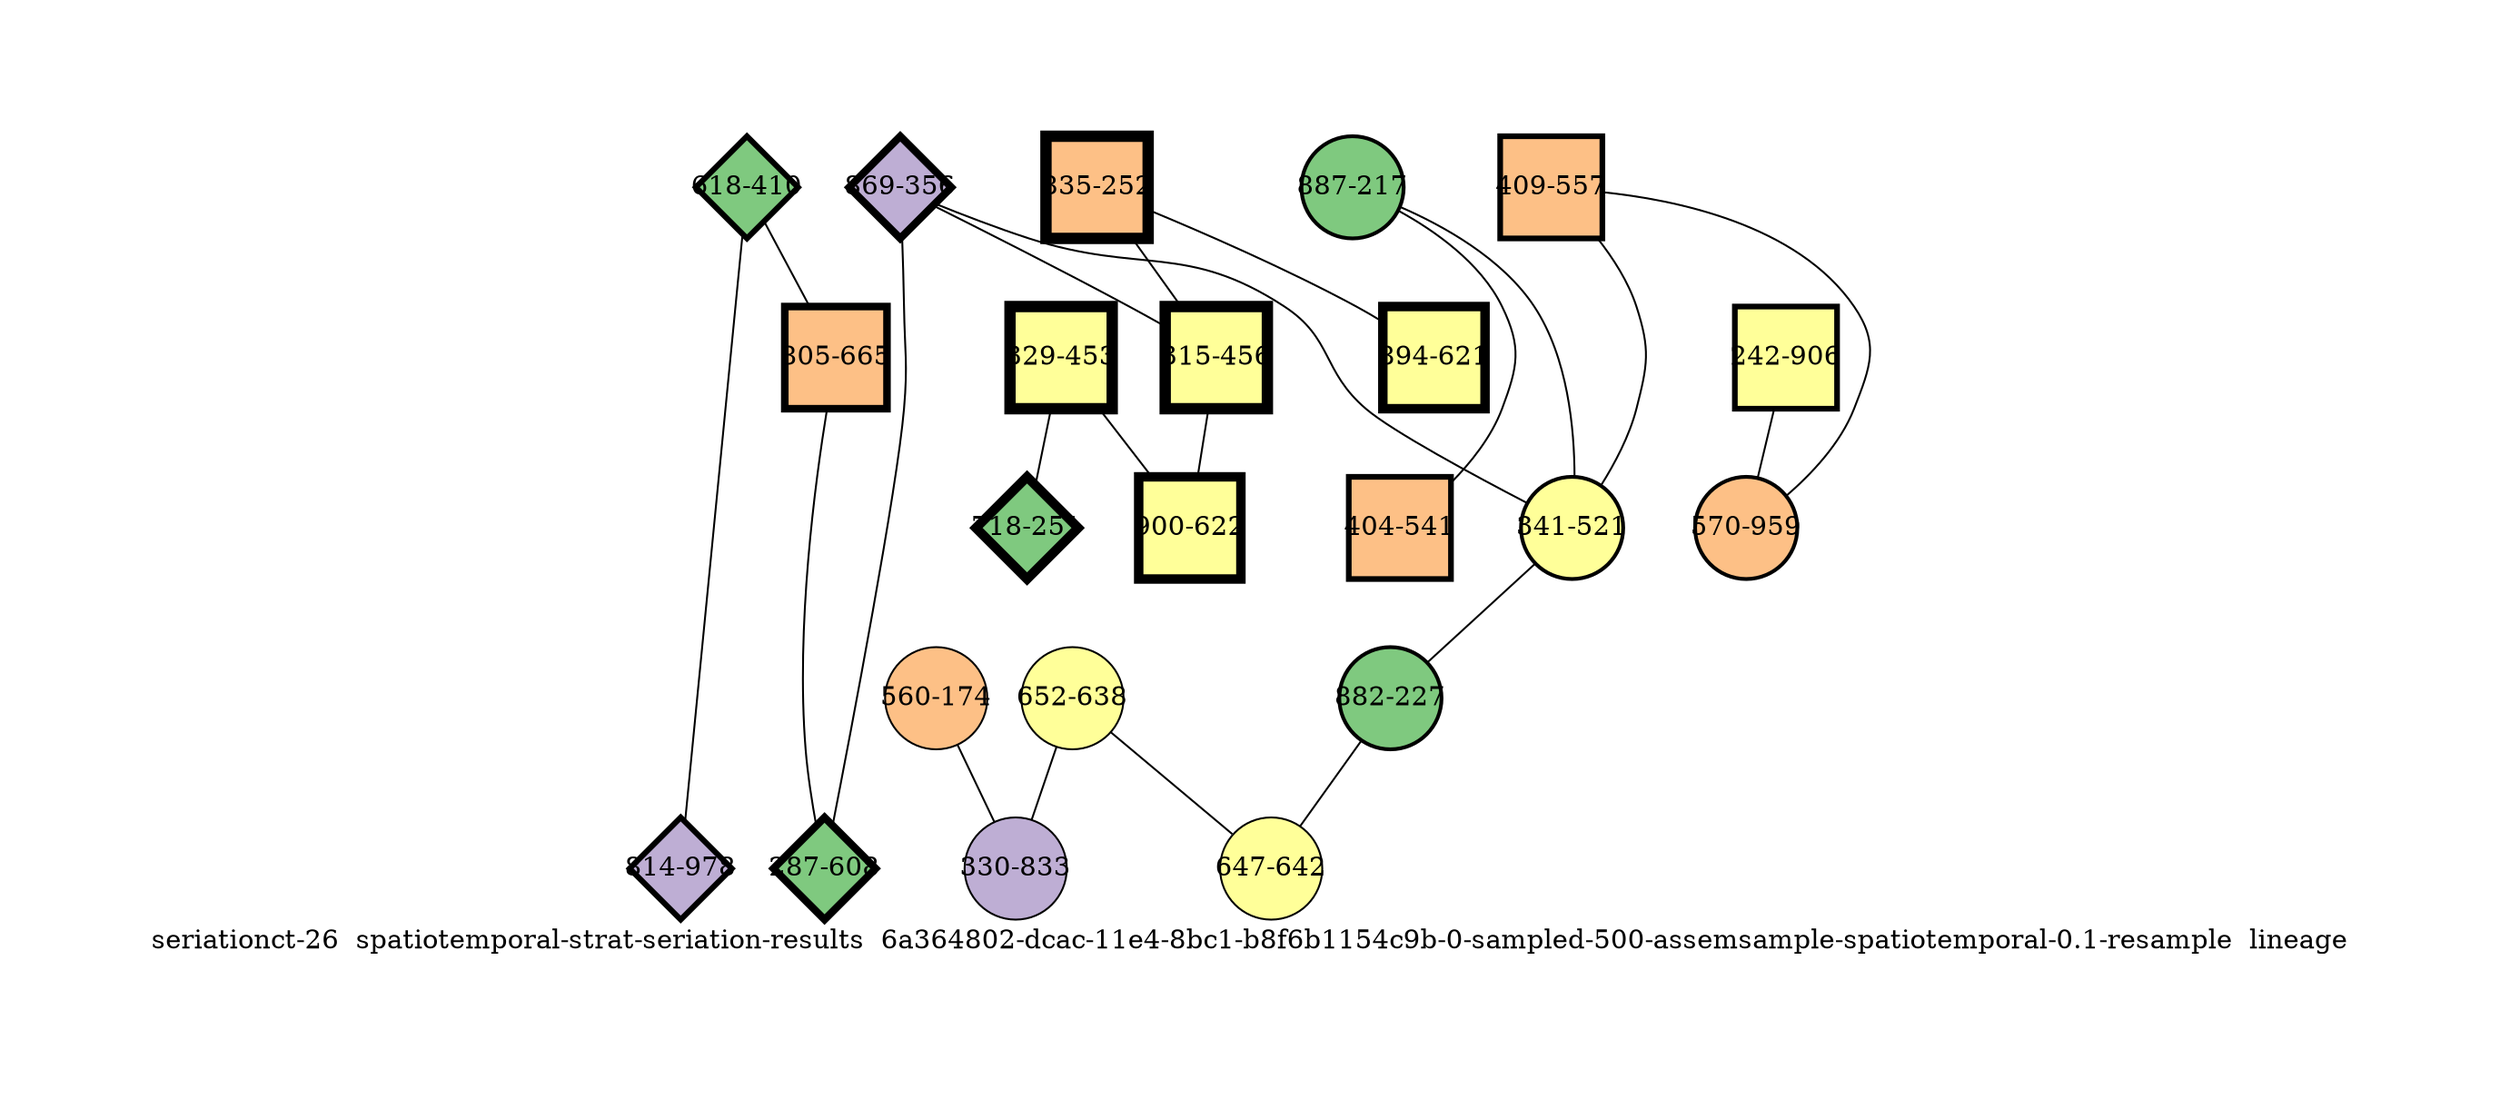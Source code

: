 strict graph "seriationct-26  spatiotemporal-strat-seriation-results  6a364802-dcac-11e4-8bc1-b8f6b1154c9b-0-sampled-500-assemsample-spatiotemporal-0.1-resample  lineage" {
labelloc=b;
ratio=auto;
pad="1.0";
label="seriationct-26  spatiotemporal-strat-seriation-results  6a364802-dcac-11e4-8bc1-b8f6b1154c9b-0-sampled-500-assemsample-spatiotemporal-0.1-resample  lineage";
node [width="0.75", style=filled, fixedsize=true, height="0.75", shape=circle, label=""];
0 [xCoordinate="410.0", appears_in_slice=3, yCoordinate="618.0", colorscheme=accent6, lineage_id=2, short_label="618-410", label="618-410", shape=diamond, cluster_id=0, fillcolor=1, size="500.0", id=0, penwidth="3.0"];
1 [xCoordinate="217.0", appears_in_slice=2, yCoordinate="887.0", colorscheme=accent6, lineage_id=0, short_label="887-217", label="887-217", shape=circle, cluster_id=0, fillcolor=1, size="500.0", id=1, penwidth="2.0"];
2 [xCoordinate="252.0", appears_in_slice=6, yCoordinate="835.0", colorscheme=accent6, lineage_id=1, short_label="835-252", label="835-252", shape=square, cluster_id=2, fillcolor=3, size="500.0", id=2, penwidth="6.0"];
3 [xCoordinate="174.0", appears_in_slice=1, yCoordinate="560.0", colorscheme=accent6, lineage_id=0, short_label="560-174", label="560-174", shape=circle, cluster_id=2, fillcolor=3, size="500.0", id=3, penwidth="1.0"];
4 [xCoordinate="557.0", appears_in_slice=3, yCoordinate="409.0", colorscheme=accent6, lineage_id=1, short_label="409-557", label="409-557", shape=square, cluster_id=2, fillcolor=3, size="500.0", id=4, penwidth="3.0"];
5 [xCoordinate="356.0", appears_in_slice=4, yCoordinate="869.0", colorscheme=accent6, lineage_id=2, short_label="869-356", label="869-356", shape=diamond, cluster_id=1, fillcolor=2, size="500.0", id=5, penwidth="4.0"];
6 [xCoordinate="453.0", appears_in_slice=6, yCoordinate="329.0", colorscheme=accent6, lineage_id=1, short_label="329-453", label="329-453", shape=square, cluster_id=3, fillcolor=4, size="500.0", id=6, penwidth="6.0"];
7 [xCoordinate="906.0", appears_in_slice=3, yCoordinate="242.0", colorscheme=accent6, lineage_id=1, short_label="242-906", label="242-906", shape=square, cluster_id=3, fillcolor=4, size="500.0", id=7, penwidth="3.0"];
8 [xCoordinate="959.0", appears_in_slice=2, yCoordinate="570.0", colorscheme=accent6, lineage_id=0, short_label="570-959", label="570-959", shape=circle, cluster_id=2, fillcolor=3, size="500.0", id=8, penwidth="2.0"];
9 [xCoordinate="638.0", appears_in_slice=1, yCoordinate="652.0", colorscheme=accent6, lineage_id=0, short_label="652-638", label="652-638", shape=circle, cluster_id=3, fillcolor=4, size="500.0", id=9, penwidth="1.0"];
10 [xCoordinate="251.0", appears_in_slice=5, yCoordinate="718.0", colorscheme=accent6, lineage_id=2, short_label="718-251", label="718-251", shape=diamond, cluster_id=0, fillcolor=1, size="500.0", id=10, penwidth="5.0"];
11 [xCoordinate="456.0", appears_in_slice=6, yCoordinate="315.0", colorscheme=accent6, lineage_id=1, short_label="315-456", label="315-456", shape=square, cluster_id=3, fillcolor=4, size="500.0", id=11, penwidth="6.0"];
12 [xCoordinate="521.0", appears_in_slice=2, yCoordinate="341.0", colorscheme=accent6, lineage_id=0, short_label="341-521", label="341-521", shape=circle, cluster_id=3, fillcolor=4, size="500.0", id=12, penwidth="2.0"];
13 [xCoordinate="665.0", appears_in_slice=4, yCoordinate="805.0", colorscheme=accent6, lineage_id=1, short_label="805-665", label="805-665", shape=square, cluster_id=2, fillcolor=3, size="500.0", id=13, penwidth="4.0"];
14 [xCoordinate="621.0", appears_in_slice=5, yCoordinate="894.0", colorscheme=accent6, lineage_id=1, short_label="894-621", label="894-621", shape=square, cluster_id=3, fillcolor=4, size="500.0", id=14, penwidth="5.0"];
15 [xCoordinate="833.0", appears_in_slice=1, yCoordinate="330.0", colorscheme=accent6, lineage_id=0, short_label="330-833", label="330-833", shape=circle, cluster_id=1, fillcolor=2, size="500.0", id=15, penwidth="1.0"];
16 [xCoordinate="978.0", appears_in_slice=3, yCoordinate="814.0", colorscheme=accent6, lineage_id=2, short_label="814-978", label="814-978", shape=diamond, cluster_id=1, fillcolor=2, size="500.0", id=16, penwidth="3.0"];
17 [xCoordinate="541.0", appears_in_slice=3, yCoordinate="404.0", colorscheme=accent6, lineage_id=1, short_label="404-541", label="404-541", shape=square, cluster_id=2, fillcolor=3, size="500.0", id=17, penwidth="3.0"];
18 [xCoordinate="622.0", appears_in_slice=5, yCoordinate="900.0", colorscheme=accent6, lineage_id=1, short_label="900-622", label="900-622", shape=square, cluster_id=3, fillcolor=4, size="500.0", id=18, penwidth="5.0"];
19 [xCoordinate="227.0", appears_in_slice=2, yCoordinate="882.0", colorscheme=accent6, lineage_id=0, short_label="882-227", label="882-227", shape=circle, cluster_id=0, fillcolor=1, size="500.0", id=19, penwidth="2.0"];
20 [xCoordinate="608.0", appears_in_slice=4, yCoordinate="287.0", colorscheme=accent6, lineage_id=2, short_label="287-608", label="287-608", shape=diamond, cluster_id=0, fillcolor=1, size="500.0", id=20, penwidth="4.0"];
21 [xCoordinate="642.0", appears_in_slice=1, yCoordinate="647.0", colorscheme=accent6, lineage_id=0, short_label="647-642", label="647-642", shape=circle, cluster_id=3, fillcolor=4, size="500.0", id=21, penwidth="1.0"];
0 -- 16  [inverseweight="39.2837100659", weight="0.0254558441227"];
0 -- 13  [inverseweight="2.01475366186", weight="0.496338594107"];
1 -- 17  [inverseweight="2.54453749957", weight="0.392998727733"];
1 -- 12  [inverseweight="17.6117488419", weight="0.0567802782663"];
2 -- 11  [inverseweight="3.38627197738", weight="0.295310006603"];
2 -- 14  [inverseweight="2.11628955395", weight="0.472525131607"];
3 -- 15  [inverseweight="1.5111189197", weight="0.661761286266"];
4 -- 8  [inverseweight="4.17130402666", weight="0.23973318502"];
4 -- 12  [inverseweight="2.22250759954", weight="0.449942218513"];
5 -- 12  [inverseweight="2.65559525864", weight="0.376563407675"];
5 -- 11  [inverseweight="1.74699208535", weight="0.572412438719"];
5 -- 20  [inverseweight="2.97166650834", weight="0.336511515405"];
6 -- 10  [inverseweight="2.55528098801", weight="0.391346393876"];
6 -- 18  [inverseweight="2.51303880145", weight="0.397924615976"];
7 -- 8  [inverseweight="2.56097271514", weight="0.390476631823"];
9 -- 21  [inverseweight="17.2516389836", weight="0.0579655069848"];
9 -- 15  [inverseweight="1.71747293658", weight="0.582250805066"];
11 -- 18  [inverseweight="1.90664786806", weight="0.524480695546"];
12 -- 19  [inverseweight="19.9521721117", weight="0.0501198563446"];
13 -- 20  [inverseweight="21.281413269", weight="0.0469893604979"];
19 -- 21  [inverseweight="1.69804985678", weight="0.588910859129"];
}
